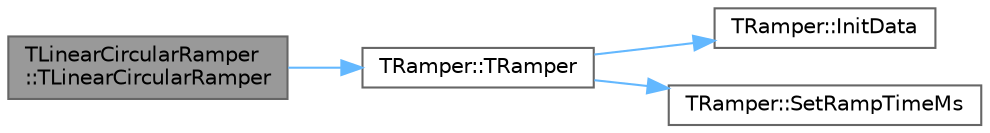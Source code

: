 digraph "TLinearCircularRamper::TLinearCircularRamper"
{
 // INTERACTIVE_SVG=YES
 // LATEX_PDF_SIZE
  bgcolor="transparent";
  edge [fontname=Helvetica,fontsize=10,labelfontname=Helvetica,labelfontsize=10];
  node [fontname=Helvetica,fontsize=10,shape=box,height=0.2,width=0.4];
  rankdir="LR";
  Node1 [id="Node000001",label="TLinearCircularRamper\l::TLinearCircularRamper",height=0.2,width=0.4,color="gray40", fillcolor="grey60", style="filled", fontcolor="black",tooltip=" "];
  Node1 -> Node2 [id="edge1_Node000001_Node000002",color="steelblue1",style="solid",tooltip=" "];
  Node2 [id="Node000002",label="TRamper::TRamper",height=0.2,width=0.4,color="grey40", fillcolor="white", style="filled",URL="$db/dbf/classTRamper.html#a6cff9b67d00b60bb7a35d4373125d50c",tooltip=" "];
  Node2 -> Node3 [id="edge2_Node000002_Node000003",color="steelblue1",style="solid",tooltip=" "];
  Node3 [id="Node000003",label="TRamper::InitData",height=0.2,width=0.4,color="grey40", fillcolor="white", style="filled",URL="$db/dbf/classTRamper.html#a0bb4f5331f7fa0f12ee094c8deba3ddc",tooltip=" "];
  Node2 -> Node4 [id="edge3_Node000002_Node000004",color="steelblue1",style="solid",tooltip=" "];
  Node4 [id="Node000004",label="TRamper::SetRampTimeMs",height=0.2,width=0.4,color="grey40", fillcolor="white", style="filled",URL="$db/dbf/classTRamper.html#a9b81f267a179f87890b437aa9ddd720b",tooltip=" "];
}
